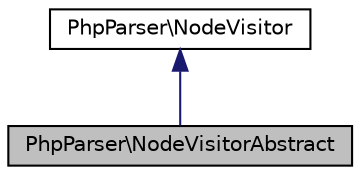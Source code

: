 digraph "PhpParser\NodeVisitorAbstract"
{
  edge [fontname="Helvetica",fontsize="10",labelfontname="Helvetica",labelfontsize="10"];
  node [fontname="Helvetica",fontsize="10",shape=record];
  Node14 [label="PhpParser\\NodeVisitorAbstract",height=0.2,width=0.4,color="black", fillcolor="grey75", style="filled", fontcolor="black"];
  Node15 -> Node14 [dir="back",color="midnightblue",fontsize="10",style="solid",fontname="Helvetica"];
  Node15 [label="PhpParser\\NodeVisitor",height=0.2,width=0.4,color="black", fillcolor="white", style="filled",URL="$interfacePhpParser_1_1NodeVisitor.html"];
}
